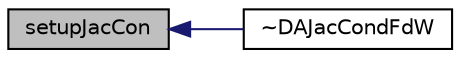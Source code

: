 digraph "setupJacCon"
{
  bgcolor="transparent";
  edge [fontname="Helvetica",fontsize="10",labelfontname="Helvetica",labelfontsize="10"];
  node [fontname="Helvetica",fontsize="10",shape=record];
  rankdir="LR";
  Node89 [label="setupJacCon",height=0.2,width=0.4,color="black", fillcolor="grey75", style="filled", fontcolor="black"];
  Node89 -> Node90 [dir="back",color="midnightblue",fontsize="10",style="solid",fontname="Helvetica"];
  Node90 [label="~DAJacCondFdW",height=0.2,width=0.4,color="black",URL="$classFoam_1_1DAJacCondFdW.html#affa621bbcbc605d6f01f8a545990a961"];
}
